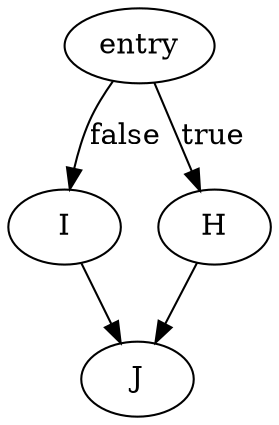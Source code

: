 digraph foo {
  entry -> I[ label = "false"];
  entry -> H[ label = "true"];
  I -> J[ label = ""];
  H -> J[ label = ""];
}
